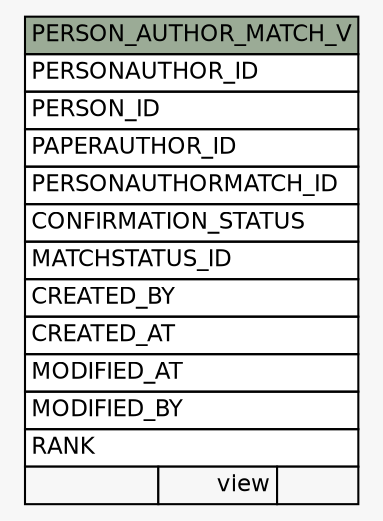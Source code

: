 // dot 2.38.0 on Windows 10 10.0
// SchemaSpy rev Unknown
digraph "PERSON_AUTHOR_MATCH_V" {
  graph [
    rankdir="RL"
    bgcolor="#f7f7f7"
    nodesep="0.18"
    ranksep="0.46"
    fontname="Helvetica"
    fontsize="11"
  ];
  node [
    fontname="Helvetica"
    fontsize="11"
    shape="plaintext"
  ];
  edge [
    arrowsize="0.8"
  ];
  "PERSON_AUTHOR_MATCH_V" [
    label=<
    <TABLE BORDER="0" CELLBORDER="1" CELLSPACING="0" BGCOLOR="#ffffff">
      <TR><TD COLSPAN="3" BGCOLOR="#9bab96" ALIGN="CENTER">PERSON_AUTHOR_MATCH_V</TD></TR>
      <TR><TD PORT="PERSONAUTHOR_ID" COLSPAN="3" ALIGN="LEFT">PERSONAUTHOR_ID</TD></TR>
      <TR><TD PORT="PERSON_ID" COLSPAN="3" ALIGN="LEFT">PERSON_ID</TD></TR>
      <TR><TD PORT="PAPERAUTHOR_ID" COLSPAN="3" ALIGN="LEFT">PAPERAUTHOR_ID</TD></TR>
      <TR><TD PORT="PERSONAUTHORMATCH_ID" COLSPAN="3" ALIGN="LEFT">PERSONAUTHORMATCH_ID</TD></TR>
      <TR><TD PORT="CONFIRMATION_STATUS" COLSPAN="3" ALIGN="LEFT">CONFIRMATION_STATUS</TD></TR>
      <TR><TD PORT="MATCHSTATUS_ID" COLSPAN="3" ALIGN="LEFT">MATCHSTATUS_ID</TD></TR>
      <TR><TD PORT="CREATED_BY" COLSPAN="3" ALIGN="LEFT">CREATED_BY</TD></TR>
      <TR><TD PORT="CREATED_AT" COLSPAN="3" ALIGN="LEFT">CREATED_AT</TD></TR>
      <TR><TD PORT="MODIFIED_AT" COLSPAN="3" ALIGN="LEFT">MODIFIED_AT</TD></TR>
      <TR><TD PORT="MODIFIED_BY" COLSPAN="3" ALIGN="LEFT">MODIFIED_BY</TD></TR>
      <TR><TD PORT="RANK" COLSPAN="3" ALIGN="LEFT">RANK</TD></TR>
      <TR><TD ALIGN="LEFT" BGCOLOR="#f7f7f7">  </TD><TD ALIGN="RIGHT" BGCOLOR="#f7f7f7">view</TD><TD ALIGN="RIGHT" BGCOLOR="#f7f7f7">  </TD></TR>
    </TABLE>>
    URL="tables/PERSON_AUTHOR_MATCH_V.html"
    tooltip="PERSON_AUTHOR_MATCH_V"
  ];
}
